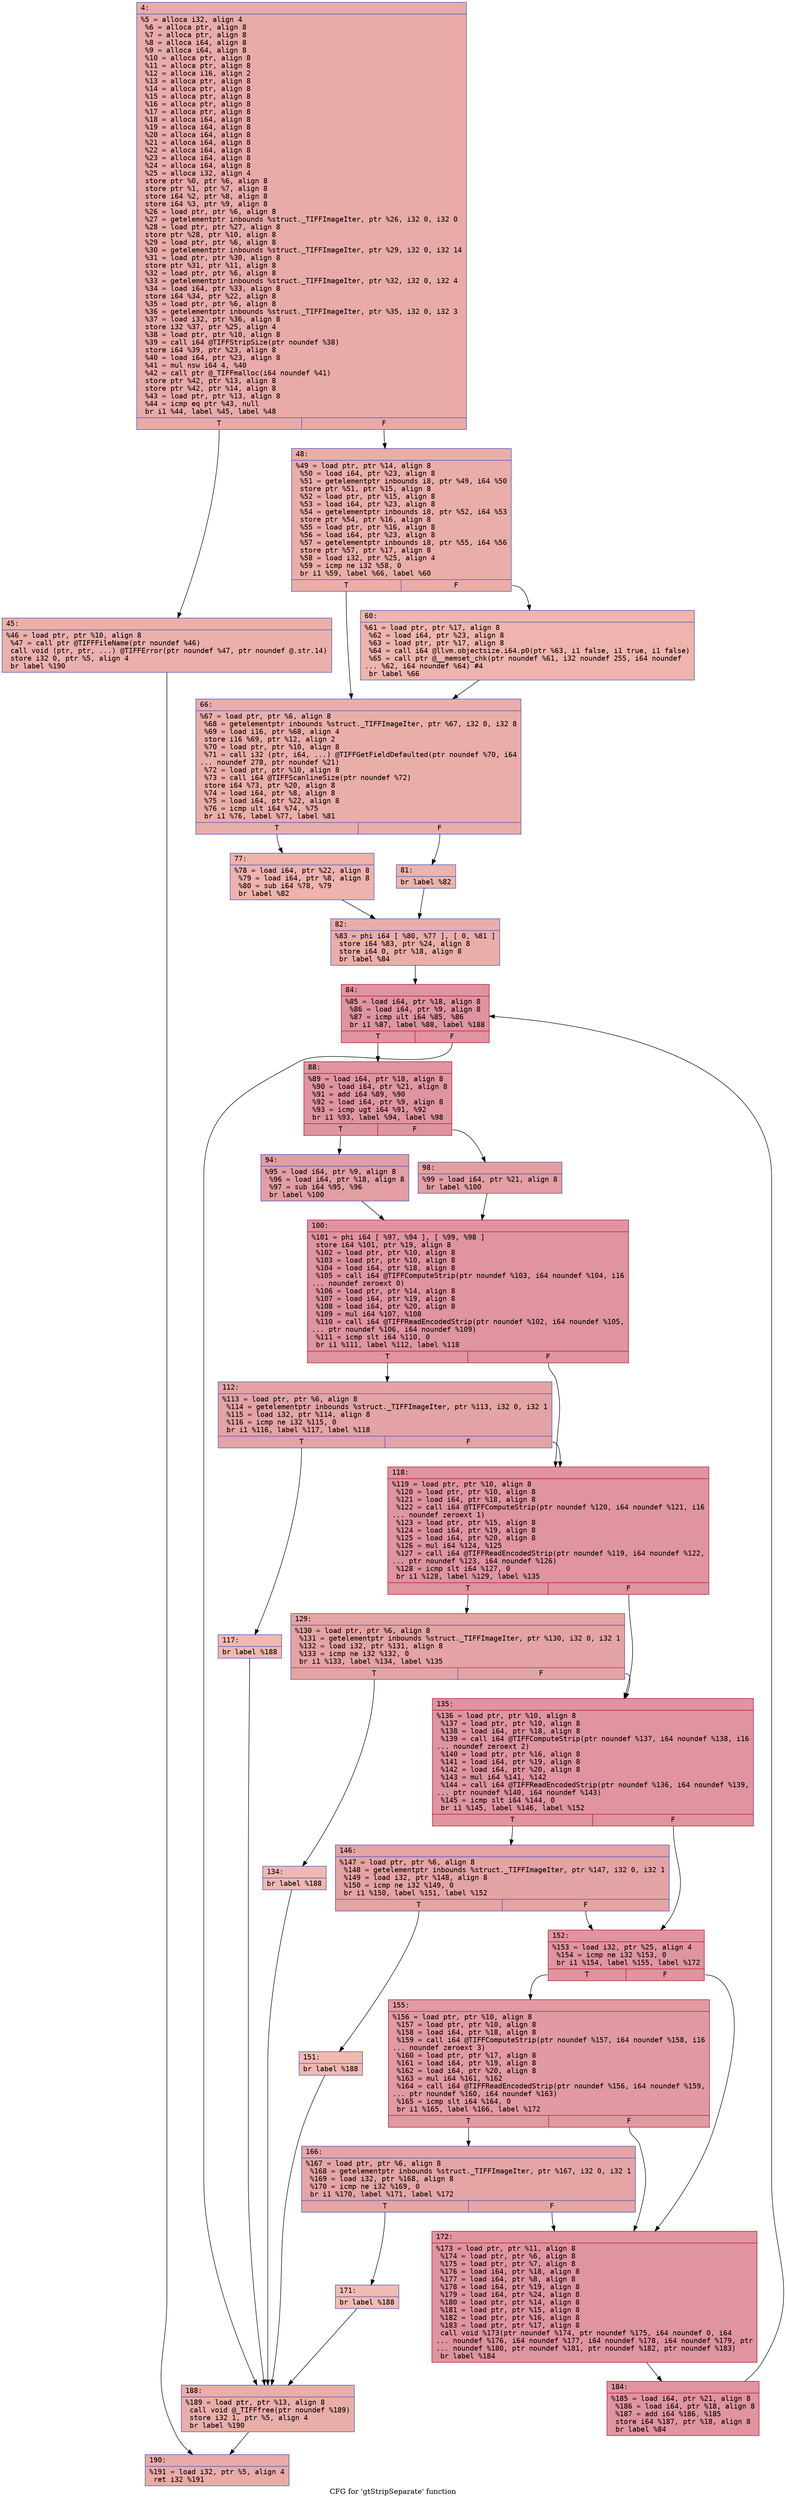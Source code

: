 digraph "CFG for 'gtStripSeparate' function" {
	label="CFG for 'gtStripSeparate' function";

	Node0x6000005548c0 [shape=record,color="#3d50c3ff", style=filled, fillcolor="#cc403a70" fontname="Courier",label="{4:\l|  %5 = alloca i32, align 4\l  %6 = alloca ptr, align 8\l  %7 = alloca ptr, align 8\l  %8 = alloca i64, align 8\l  %9 = alloca i64, align 8\l  %10 = alloca ptr, align 8\l  %11 = alloca ptr, align 8\l  %12 = alloca i16, align 2\l  %13 = alloca ptr, align 8\l  %14 = alloca ptr, align 8\l  %15 = alloca ptr, align 8\l  %16 = alloca ptr, align 8\l  %17 = alloca ptr, align 8\l  %18 = alloca i64, align 8\l  %19 = alloca i64, align 8\l  %20 = alloca i64, align 8\l  %21 = alloca i64, align 8\l  %22 = alloca i64, align 8\l  %23 = alloca i64, align 8\l  %24 = alloca i64, align 8\l  %25 = alloca i32, align 4\l  store ptr %0, ptr %6, align 8\l  store ptr %1, ptr %7, align 8\l  store i64 %2, ptr %8, align 8\l  store i64 %3, ptr %9, align 8\l  %26 = load ptr, ptr %6, align 8\l  %27 = getelementptr inbounds %struct._TIFFImageIter, ptr %26, i32 0, i32 0\l  %28 = load ptr, ptr %27, align 8\l  store ptr %28, ptr %10, align 8\l  %29 = load ptr, ptr %6, align 8\l  %30 = getelementptr inbounds %struct._TIFFImageIter, ptr %29, i32 0, i32 14\l  %31 = load ptr, ptr %30, align 8\l  store ptr %31, ptr %11, align 8\l  %32 = load ptr, ptr %6, align 8\l  %33 = getelementptr inbounds %struct._TIFFImageIter, ptr %32, i32 0, i32 4\l  %34 = load i64, ptr %33, align 8\l  store i64 %34, ptr %22, align 8\l  %35 = load ptr, ptr %6, align 8\l  %36 = getelementptr inbounds %struct._TIFFImageIter, ptr %35, i32 0, i32 3\l  %37 = load i32, ptr %36, align 8\l  store i32 %37, ptr %25, align 4\l  %38 = load ptr, ptr %10, align 8\l  %39 = call i64 @TIFFStripSize(ptr noundef %38)\l  store i64 %39, ptr %23, align 8\l  %40 = load i64, ptr %23, align 8\l  %41 = mul nsw i64 4, %40\l  %42 = call ptr @_TIFFmalloc(i64 noundef %41)\l  store ptr %42, ptr %13, align 8\l  store ptr %42, ptr %14, align 8\l  %43 = load ptr, ptr %13, align 8\l  %44 = icmp eq ptr %43, null\l  br i1 %44, label %45, label %48\l|{<s0>T|<s1>F}}"];
	Node0x6000005548c0:s0 -> Node0x600000554910[tooltip="4 -> 45\nProbability 37.50%" ];
	Node0x6000005548c0:s1 -> Node0x600000554960[tooltip="4 -> 48\nProbability 62.50%" ];
	Node0x600000554910 [shape=record,color="#3d50c3ff", style=filled, fillcolor="#d24b4070" fontname="Courier",label="{45:\l|  %46 = load ptr, ptr %10, align 8\l  %47 = call ptr @TIFFFileName(ptr noundef %46)\l  call void (ptr, ptr, ...) @TIFFError(ptr noundef %47, ptr noundef @.str.14)\l  store i32 0, ptr %5, align 4\l  br label %190\l}"];
	Node0x600000554910 -> Node0x600000555180[tooltip="45 -> 190\nProbability 100.00%" ];
	Node0x600000554960 [shape=record,color="#3d50c3ff", style=filled, fillcolor="#d0473d70" fontname="Courier",label="{48:\l|  %49 = load ptr, ptr %14, align 8\l  %50 = load i64, ptr %23, align 8\l  %51 = getelementptr inbounds i8, ptr %49, i64 %50\l  store ptr %51, ptr %15, align 8\l  %52 = load ptr, ptr %15, align 8\l  %53 = load i64, ptr %23, align 8\l  %54 = getelementptr inbounds i8, ptr %52, i64 %53\l  store ptr %54, ptr %16, align 8\l  %55 = load ptr, ptr %16, align 8\l  %56 = load i64, ptr %23, align 8\l  %57 = getelementptr inbounds i8, ptr %55, i64 %56\l  store ptr %57, ptr %17, align 8\l  %58 = load i32, ptr %25, align 4\l  %59 = icmp ne i32 %58, 0\l  br i1 %59, label %66, label %60\l|{<s0>T|<s1>F}}"];
	Node0x600000554960:s0 -> Node0x600000554a00[tooltip="48 -> 66\nProbability 62.50%" ];
	Node0x600000554960:s1 -> Node0x6000005549b0[tooltip="48 -> 60\nProbability 37.50%" ];
	Node0x6000005549b0 [shape=record,color="#3d50c3ff", style=filled, fillcolor="#d8564670" fontname="Courier",label="{60:\l|  %61 = load ptr, ptr %17, align 8\l  %62 = load i64, ptr %23, align 8\l  %63 = load ptr, ptr %17, align 8\l  %64 = call i64 @llvm.objectsize.i64.p0(ptr %63, i1 false, i1 true, i1 false)\l  %65 = call ptr @__memset_chk(ptr noundef %61, i32 noundef 255, i64 noundef\l... %62, i64 noundef %64) #4\l  br label %66\l}"];
	Node0x6000005549b0 -> Node0x600000554a00[tooltip="60 -> 66\nProbability 100.00%" ];
	Node0x600000554a00 [shape=record,color="#3d50c3ff", style=filled, fillcolor="#d0473d70" fontname="Courier",label="{66:\l|  %67 = load ptr, ptr %6, align 8\l  %68 = getelementptr inbounds %struct._TIFFImageIter, ptr %67, i32 0, i32 8\l  %69 = load i16, ptr %68, align 4\l  store i16 %69, ptr %12, align 2\l  %70 = load ptr, ptr %10, align 8\l  %71 = call i32 (ptr, i64, ...) @TIFFGetFieldDefaulted(ptr noundef %70, i64\l... noundef 278, ptr noundef %21)\l  %72 = load ptr, ptr %10, align 8\l  %73 = call i64 @TIFFScanlineSize(ptr noundef %72)\l  store i64 %73, ptr %20, align 8\l  %74 = load i64, ptr %8, align 8\l  %75 = load i64, ptr %22, align 8\l  %76 = icmp ult i64 %74, %75\l  br i1 %76, label %77, label %81\l|{<s0>T|<s1>F}}"];
	Node0x600000554a00:s0 -> Node0x600000554a50[tooltip="66 -> 77\nProbability 50.00%" ];
	Node0x600000554a00:s1 -> Node0x600000554aa0[tooltip="66 -> 81\nProbability 50.00%" ];
	Node0x600000554a50 [shape=record,color="#3d50c3ff", style=filled, fillcolor="#d6524470" fontname="Courier",label="{77:\l|  %78 = load i64, ptr %22, align 8\l  %79 = load i64, ptr %8, align 8\l  %80 = sub i64 %78, %79\l  br label %82\l}"];
	Node0x600000554a50 -> Node0x600000554af0[tooltip="77 -> 82\nProbability 100.00%" ];
	Node0x600000554aa0 [shape=record,color="#3d50c3ff", style=filled, fillcolor="#d6524470" fontname="Courier",label="{81:\l|  br label %82\l}"];
	Node0x600000554aa0 -> Node0x600000554af0[tooltip="81 -> 82\nProbability 100.00%" ];
	Node0x600000554af0 [shape=record,color="#3d50c3ff", style=filled, fillcolor="#d0473d70" fontname="Courier",label="{82:\l|  %83 = phi i64 [ %80, %77 ], [ 0, %81 ]\l  store i64 %83, ptr %24, align 8\l  store i64 0, ptr %18, align 8\l  br label %84\l}"];
	Node0x600000554af0 -> Node0x600000554b40[tooltip="82 -> 84\nProbability 100.00%" ];
	Node0x600000554b40 [shape=record,color="#b70d28ff", style=filled, fillcolor="#b70d2870" fontname="Courier",label="{84:\l|  %85 = load i64, ptr %18, align 8\l  %86 = load i64, ptr %9, align 8\l  %87 = icmp ult i64 %85, %86\l  br i1 %87, label %88, label %188\l|{<s0>T|<s1>F}}"];
	Node0x600000554b40:s0 -> Node0x600000554b90[tooltip="84 -> 88\nProbability 96.88%" ];
	Node0x600000554b40:s1 -> Node0x600000555130[tooltip="84 -> 188\nProbability 3.12%" ];
	Node0x600000554b90 [shape=record,color="#b70d28ff", style=filled, fillcolor="#b70d2870" fontname="Courier",label="{88:\l|  %89 = load i64, ptr %18, align 8\l  %90 = load i64, ptr %21, align 8\l  %91 = add i64 %89, %90\l  %92 = load i64, ptr %9, align 8\l  %93 = icmp ugt i64 %91, %92\l  br i1 %93, label %94, label %98\l|{<s0>T|<s1>F}}"];
	Node0x600000554b90:s0 -> Node0x600000554be0[tooltip="88 -> 94\nProbability 50.00%" ];
	Node0x600000554b90:s1 -> Node0x600000554c30[tooltip="88 -> 98\nProbability 50.00%" ];
	Node0x600000554be0 [shape=record,color="#3d50c3ff", style=filled, fillcolor="#be242e70" fontname="Courier",label="{94:\l|  %95 = load i64, ptr %9, align 8\l  %96 = load i64, ptr %18, align 8\l  %97 = sub i64 %95, %96\l  br label %100\l}"];
	Node0x600000554be0 -> Node0x600000554c80[tooltip="94 -> 100\nProbability 100.00%" ];
	Node0x600000554c30 [shape=record,color="#3d50c3ff", style=filled, fillcolor="#be242e70" fontname="Courier",label="{98:\l|  %99 = load i64, ptr %21, align 8\l  br label %100\l}"];
	Node0x600000554c30 -> Node0x600000554c80[tooltip="98 -> 100\nProbability 100.00%" ];
	Node0x600000554c80 [shape=record,color="#b70d28ff", style=filled, fillcolor="#b70d2870" fontname="Courier",label="{100:\l|  %101 = phi i64 [ %97, %94 ], [ %99, %98 ]\l  store i64 %101, ptr %19, align 8\l  %102 = load ptr, ptr %10, align 8\l  %103 = load ptr, ptr %10, align 8\l  %104 = load i64, ptr %18, align 8\l  %105 = call i64 @TIFFComputeStrip(ptr noundef %103, i64 noundef %104, i16\l... noundef zeroext 0)\l  %106 = load ptr, ptr %14, align 8\l  %107 = load i64, ptr %19, align 8\l  %108 = load i64, ptr %20, align 8\l  %109 = mul i64 %107, %108\l  %110 = call i64 @TIFFReadEncodedStrip(ptr noundef %102, i64 noundef %105,\l... ptr noundef %106, i64 noundef %109)\l  %111 = icmp slt i64 %110, 0\l  br i1 %111, label %112, label %118\l|{<s0>T|<s1>F}}"];
	Node0x600000554c80:s0 -> Node0x600000554cd0[tooltip="100 -> 112\nProbability 37.50%" ];
	Node0x600000554c80:s1 -> Node0x600000554d70[tooltip="100 -> 118\nProbability 62.50%" ];
	Node0x600000554cd0 [shape=record,color="#3d50c3ff", style=filled, fillcolor="#c32e3170" fontname="Courier",label="{112:\l|  %113 = load ptr, ptr %6, align 8\l  %114 = getelementptr inbounds %struct._TIFFImageIter, ptr %113, i32 0, i32 1\l  %115 = load i32, ptr %114, align 8\l  %116 = icmp ne i32 %115, 0\l  br i1 %116, label %117, label %118\l|{<s0>T|<s1>F}}"];
	Node0x600000554cd0:s0 -> Node0x600000554d20[tooltip="112 -> 117\nProbability 3.12%" ];
	Node0x600000554cd0:s1 -> Node0x600000554d70[tooltip="112 -> 118\nProbability 96.88%" ];
	Node0x600000554d20 [shape=record,color="#3d50c3ff", style=filled, fillcolor="#de614d70" fontname="Courier",label="{117:\l|  br label %188\l}"];
	Node0x600000554d20 -> Node0x600000555130[tooltip="117 -> 188\nProbability 100.00%" ];
	Node0x600000554d70 [shape=record,color="#b70d28ff", style=filled, fillcolor="#b70d2870" fontname="Courier",label="{118:\l|  %119 = load ptr, ptr %10, align 8\l  %120 = load ptr, ptr %10, align 8\l  %121 = load i64, ptr %18, align 8\l  %122 = call i64 @TIFFComputeStrip(ptr noundef %120, i64 noundef %121, i16\l... noundef zeroext 1)\l  %123 = load ptr, ptr %15, align 8\l  %124 = load i64, ptr %19, align 8\l  %125 = load i64, ptr %20, align 8\l  %126 = mul i64 %124, %125\l  %127 = call i64 @TIFFReadEncodedStrip(ptr noundef %119, i64 noundef %122,\l... ptr noundef %123, i64 noundef %126)\l  %128 = icmp slt i64 %127, 0\l  br i1 %128, label %129, label %135\l|{<s0>T|<s1>F}}"];
	Node0x600000554d70:s0 -> Node0x600000554dc0[tooltip="118 -> 129\nProbability 37.50%" ];
	Node0x600000554d70:s1 -> Node0x600000554e60[tooltip="118 -> 135\nProbability 62.50%" ];
	Node0x600000554dc0 [shape=record,color="#3d50c3ff", style=filled, fillcolor="#c32e3170" fontname="Courier",label="{129:\l|  %130 = load ptr, ptr %6, align 8\l  %131 = getelementptr inbounds %struct._TIFFImageIter, ptr %130, i32 0, i32 1\l  %132 = load i32, ptr %131, align 8\l  %133 = icmp ne i32 %132, 0\l  br i1 %133, label %134, label %135\l|{<s0>T|<s1>F}}"];
	Node0x600000554dc0:s0 -> Node0x600000554e10[tooltip="129 -> 134\nProbability 3.12%" ];
	Node0x600000554dc0:s1 -> Node0x600000554e60[tooltip="129 -> 135\nProbability 96.88%" ];
	Node0x600000554e10 [shape=record,color="#3d50c3ff", style=filled, fillcolor="#de614d70" fontname="Courier",label="{134:\l|  br label %188\l}"];
	Node0x600000554e10 -> Node0x600000555130[tooltip="134 -> 188\nProbability 100.00%" ];
	Node0x600000554e60 [shape=record,color="#b70d28ff", style=filled, fillcolor="#b70d2870" fontname="Courier",label="{135:\l|  %136 = load ptr, ptr %10, align 8\l  %137 = load ptr, ptr %10, align 8\l  %138 = load i64, ptr %18, align 8\l  %139 = call i64 @TIFFComputeStrip(ptr noundef %137, i64 noundef %138, i16\l... noundef zeroext 2)\l  %140 = load ptr, ptr %16, align 8\l  %141 = load i64, ptr %19, align 8\l  %142 = load i64, ptr %20, align 8\l  %143 = mul i64 %141, %142\l  %144 = call i64 @TIFFReadEncodedStrip(ptr noundef %136, i64 noundef %139,\l... ptr noundef %140, i64 noundef %143)\l  %145 = icmp slt i64 %144, 0\l  br i1 %145, label %146, label %152\l|{<s0>T|<s1>F}}"];
	Node0x600000554e60:s0 -> Node0x600000554eb0[tooltip="135 -> 146\nProbability 37.50%" ];
	Node0x600000554e60:s1 -> Node0x600000554f50[tooltip="135 -> 152\nProbability 62.50%" ];
	Node0x600000554eb0 [shape=record,color="#3d50c3ff", style=filled, fillcolor="#c32e3170" fontname="Courier",label="{146:\l|  %147 = load ptr, ptr %6, align 8\l  %148 = getelementptr inbounds %struct._TIFFImageIter, ptr %147, i32 0, i32 1\l  %149 = load i32, ptr %148, align 8\l  %150 = icmp ne i32 %149, 0\l  br i1 %150, label %151, label %152\l|{<s0>T|<s1>F}}"];
	Node0x600000554eb0:s0 -> Node0x600000554f00[tooltip="146 -> 151\nProbability 3.12%" ];
	Node0x600000554eb0:s1 -> Node0x600000554f50[tooltip="146 -> 152\nProbability 96.88%" ];
	Node0x600000554f00 [shape=record,color="#3d50c3ff", style=filled, fillcolor="#de614d70" fontname="Courier",label="{151:\l|  br label %188\l}"];
	Node0x600000554f00 -> Node0x600000555130[tooltip="151 -> 188\nProbability 100.00%" ];
	Node0x600000554f50 [shape=record,color="#b70d28ff", style=filled, fillcolor="#b70d2870" fontname="Courier",label="{152:\l|  %153 = load i32, ptr %25, align 4\l  %154 = icmp ne i32 %153, 0\l  br i1 %154, label %155, label %172\l|{<s0>T|<s1>F}}"];
	Node0x600000554f50:s0 -> Node0x600000554fa0[tooltip="152 -> 155\nProbability 62.50%" ];
	Node0x600000554f50:s1 -> Node0x600000555090[tooltip="152 -> 172\nProbability 37.50%" ];
	Node0x600000554fa0 [shape=record,color="#b70d28ff", style=filled, fillcolor="#bb1b2c70" fontname="Courier",label="{155:\l|  %156 = load ptr, ptr %10, align 8\l  %157 = load ptr, ptr %10, align 8\l  %158 = load i64, ptr %18, align 8\l  %159 = call i64 @TIFFComputeStrip(ptr noundef %157, i64 noundef %158, i16\l... noundef zeroext 3)\l  %160 = load ptr, ptr %17, align 8\l  %161 = load i64, ptr %19, align 8\l  %162 = load i64, ptr %20, align 8\l  %163 = mul i64 %161, %162\l  %164 = call i64 @TIFFReadEncodedStrip(ptr noundef %156, i64 noundef %159,\l... ptr noundef %160, i64 noundef %163)\l  %165 = icmp slt i64 %164, 0\l  br i1 %165, label %166, label %172\l|{<s0>T|<s1>F}}"];
	Node0x600000554fa0:s0 -> Node0x600000554ff0[tooltip="155 -> 166\nProbability 37.50%" ];
	Node0x600000554fa0:s1 -> Node0x600000555090[tooltip="155 -> 172\nProbability 62.50%" ];
	Node0x600000554ff0 [shape=record,color="#3d50c3ff", style=filled, fillcolor="#c5333470" fontname="Courier",label="{166:\l|  %167 = load ptr, ptr %6, align 8\l  %168 = getelementptr inbounds %struct._TIFFImageIter, ptr %167, i32 0, i32 1\l  %169 = load i32, ptr %168, align 8\l  %170 = icmp ne i32 %169, 0\l  br i1 %170, label %171, label %172\l|{<s0>T|<s1>F}}"];
	Node0x600000554ff0:s0 -> Node0x600000555040[tooltip="166 -> 171\nProbability 3.12%" ];
	Node0x600000554ff0:s1 -> Node0x600000555090[tooltip="166 -> 172\nProbability 96.88%" ];
	Node0x600000555040 [shape=record,color="#3d50c3ff", style=filled, fillcolor="#e1675170" fontname="Courier",label="{171:\l|  br label %188\l}"];
	Node0x600000555040 -> Node0x600000555130[tooltip="171 -> 188\nProbability 100.00%" ];
	Node0x600000555090 [shape=record,color="#b70d28ff", style=filled, fillcolor="#b70d2870" fontname="Courier",label="{172:\l|  %173 = load ptr, ptr %11, align 8\l  %174 = load ptr, ptr %6, align 8\l  %175 = load ptr, ptr %7, align 8\l  %176 = load i64, ptr %18, align 8\l  %177 = load i64, ptr %8, align 8\l  %178 = load i64, ptr %19, align 8\l  %179 = load i64, ptr %24, align 8\l  %180 = load ptr, ptr %14, align 8\l  %181 = load ptr, ptr %15, align 8\l  %182 = load ptr, ptr %16, align 8\l  %183 = load ptr, ptr %17, align 8\l  call void %173(ptr noundef %174, ptr noundef %175, i64 noundef 0, i64\l... noundef %176, i64 noundef %177, i64 noundef %178, i64 noundef %179, ptr\l... noundef %180, ptr noundef %181, ptr noundef %182, ptr noundef %183)\l  br label %184\l}"];
	Node0x600000555090 -> Node0x6000005550e0[tooltip="172 -> 184\nProbability 100.00%" ];
	Node0x6000005550e0 [shape=record,color="#b70d28ff", style=filled, fillcolor="#b70d2870" fontname="Courier",label="{184:\l|  %185 = load i64, ptr %21, align 8\l  %186 = load i64, ptr %18, align 8\l  %187 = add i64 %186, %185\l  store i64 %187, ptr %18, align 8\l  br label %84\l}"];
	Node0x6000005550e0 -> Node0x600000554b40[tooltip="184 -> 84\nProbability 100.00%" ];
	Node0x600000555130 [shape=record,color="#3d50c3ff", style=filled, fillcolor="#d0473d70" fontname="Courier",label="{188:\l|  %189 = load ptr, ptr %13, align 8\l  call void @_TIFFfree(ptr noundef %189)\l  store i32 1, ptr %5, align 4\l  br label %190\l}"];
	Node0x600000555130 -> Node0x600000555180[tooltip="188 -> 190\nProbability 100.00%" ];
	Node0x600000555180 [shape=record,color="#3d50c3ff", style=filled, fillcolor="#cc403a70" fontname="Courier",label="{190:\l|  %191 = load i32, ptr %5, align 4\l  ret i32 %191\l}"];
}
